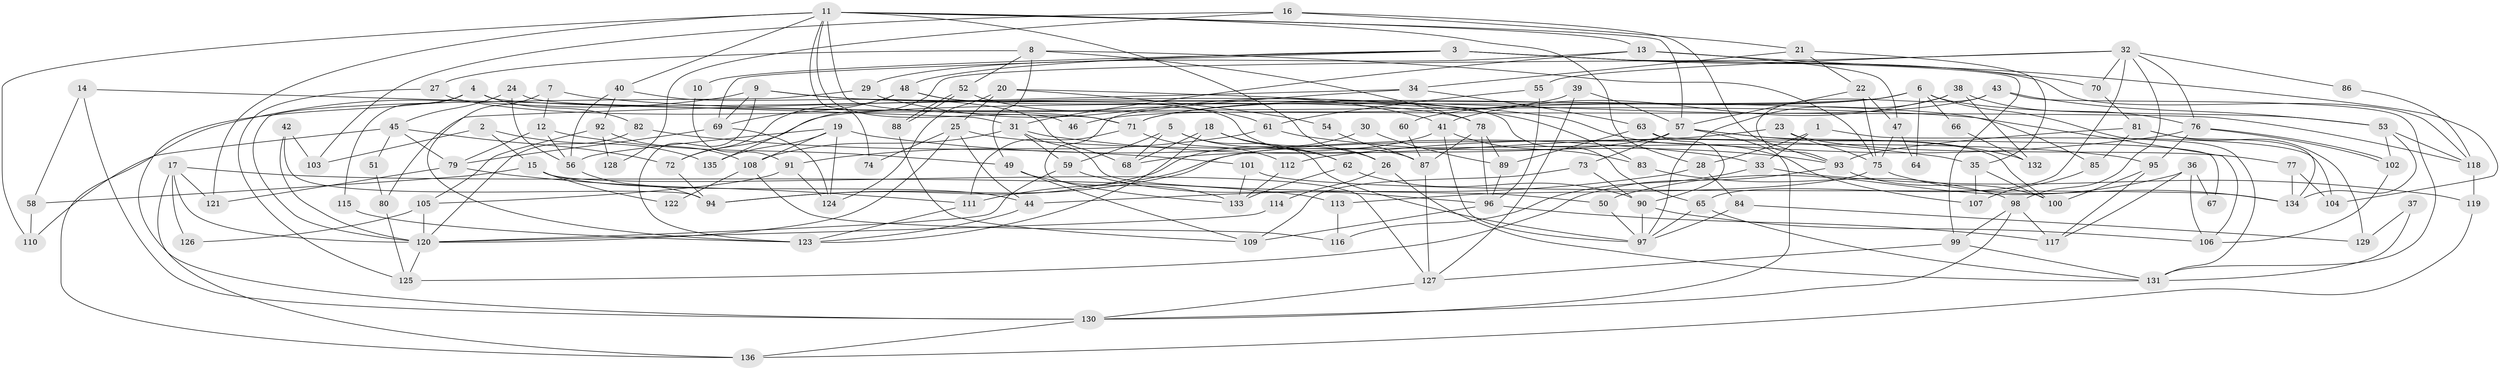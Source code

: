 // coarse degree distribution, {15: 0.010309278350515464, 8: 0.041237113402061855, 10: 0.020618556701030927, 11: 0.010309278350515464, 3: 0.25773195876288657, 18: 0.010309278350515464, 4: 0.25773195876288657, 7: 0.020618556701030927, 5: 0.16494845360824742, 6: 0.05154639175257732, 2: 0.13402061855670103, 12: 0.010309278350515464, 9: 0.010309278350515464}
// Generated by graph-tools (version 1.1) at 2025/51/03/04/25 22:51:03]
// undirected, 136 vertices, 272 edges
graph export_dot {
  node [color=gray90,style=filled];
  1;
  2;
  3;
  4;
  5;
  6;
  7;
  8;
  9;
  10;
  11;
  12;
  13;
  14;
  15;
  16;
  17;
  18;
  19;
  20;
  21;
  22;
  23;
  24;
  25;
  26;
  27;
  28;
  29;
  30;
  31;
  32;
  33;
  34;
  35;
  36;
  37;
  38;
  39;
  40;
  41;
  42;
  43;
  44;
  45;
  46;
  47;
  48;
  49;
  50;
  51;
  52;
  53;
  54;
  55;
  56;
  57;
  58;
  59;
  60;
  61;
  62;
  63;
  64;
  65;
  66;
  67;
  68;
  69;
  70;
  71;
  72;
  73;
  74;
  75;
  76;
  77;
  78;
  79;
  80;
  81;
  82;
  83;
  84;
  85;
  86;
  87;
  88;
  89;
  90;
  91;
  92;
  93;
  94;
  95;
  96;
  97;
  98;
  99;
  100;
  101;
  102;
  103;
  104;
  105;
  106;
  107;
  108;
  109;
  110;
  111;
  112;
  113;
  114;
  115;
  116;
  117;
  118;
  119;
  120;
  121;
  122;
  123;
  124;
  125;
  126;
  127;
  128;
  129;
  130;
  131;
  132;
  133;
  134;
  135;
  136;
  1 -- 104;
  1 -- 33;
  1 -- 28;
  2 -- 135;
  2 -- 103;
  2 -- 15;
  3 -- 99;
  3 -- 69;
  3 -- 10;
  3 -- 48;
  3 -- 70;
  3 -- 118;
  4 -- 118;
  4 -- 82;
  4 -- 115;
  4 -- 130;
  5 -- 97;
  5 -- 59;
  5 -- 62;
  5 -- 68;
  6 -- 131;
  6 -- 71;
  6 -- 53;
  6 -- 60;
  6 -- 64;
  6 -- 66;
  6 -- 72;
  7 -- 106;
  7 -- 12;
  7 -- 123;
  8 -- 49;
  8 -- 52;
  8 -- 27;
  8 -- 75;
  8 -- 78;
  9 -- 123;
  9 -- 83;
  9 -- 69;
  9 -- 85;
  9 -- 136;
  10 -- 91;
  11 -- 57;
  11 -- 71;
  11 -- 13;
  11 -- 26;
  11 -- 28;
  11 -- 40;
  11 -- 46;
  11 -- 74;
  11 -- 110;
  11 -- 121;
  12 -- 56;
  12 -- 79;
  12 -- 49;
  13 -- 31;
  13 -- 29;
  13 -- 47;
  13 -- 104;
  14 -- 58;
  14 -- 31;
  14 -- 130;
  15 -- 44;
  15 -- 58;
  15 -- 122;
  15 -- 127;
  16 -- 21;
  16 -- 93;
  16 -- 103;
  16 -- 128;
  17 -- 121;
  17 -- 136;
  17 -- 113;
  17 -- 120;
  17 -- 126;
  18 -- 68;
  18 -- 62;
  18 -- 26;
  18 -- 123;
  19 -- 33;
  19 -- 124;
  19 -- 56;
  19 -- 108;
  19 -- 135;
  20 -- 107;
  20 -- 25;
  20 -- 54;
  20 -- 124;
  21 -- 22;
  21 -- 35;
  21 -- 34;
  22 -- 57;
  22 -- 47;
  22 -- 75;
  23 -- 94;
  23 -- 75;
  23 -- 77;
  24 -- 45;
  24 -- 65;
  24 -- 56;
  25 -- 44;
  25 -- 120;
  25 -- 74;
  25 -- 95;
  26 -- 114;
  26 -- 131;
  27 -- 71;
  27 -- 125;
  28 -- 44;
  28 -- 84;
  29 -- 120;
  29 -- 41;
  30 -- 94;
  30 -- 89;
  31 -- 59;
  31 -- 108;
  31 -- 35;
  31 -- 50;
  32 -- 98;
  32 -- 76;
  32 -- 55;
  32 -- 65;
  32 -- 70;
  32 -- 86;
  32 -- 135;
  33 -- 116;
  33 -- 119;
  34 -- 133;
  34 -- 63;
  34 -- 80;
  35 -- 100;
  35 -- 107;
  36 -- 106;
  36 -- 117;
  36 -- 50;
  36 -- 67;
  37 -- 131;
  37 -- 129;
  38 -- 76;
  38 -- 97;
  38 -- 41;
  38 -- 132;
  39 -- 127;
  39 -- 57;
  39 -- 46;
  40 -- 56;
  40 -- 68;
  40 -- 92;
  41 -- 83;
  41 -- 97;
  41 -- 111;
  42 -- 120;
  42 -- 94;
  42 -- 103;
  43 -- 93;
  43 -- 131;
  43 -- 53;
  43 -- 71;
  44 -- 123;
  45 -- 79;
  45 -- 72;
  45 -- 51;
  45 -- 110;
  47 -- 75;
  47 -- 64;
  48 -- 78;
  48 -- 69;
  48 -- 72;
  48 -- 87;
  49 -- 109;
  49 -- 133;
  50 -- 97;
  51 -- 80;
  52 -- 88;
  52 -- 88;
  52 -- 61;
  53 -- 102;
  53 -- 118;
  53 -- 134;
  54 -- 87;
  55 -- 96;
  55 -- 61;
  56 -- 94;
  57 -- 130;
  57 -- 68;
  57 -- 73;
  57 -- 100;
  57 -- 132;
  58 -- 110;
  59 -- 96;
  59 -- 120;
  60 -- 87;
  61 -- 93;
  61 -- 91;
  62 -- 133;
  62 -- 90;
  63 -- 90;
  63 -- 67;
  63 -- 89;
  65 -- 97;
  65 -- 131;
  66 -- 132;
  69 -- 79;
  69 -- 124;
  70 -- 81;
  71 -- 111;
  71 -- 112;
  72 -- 94;
  73 -- 90;
  73 -- 109;
  75 -- 113;
  75 -- 134;
  76 -- 102;
  76 -- 102;
  76 -- 95;
  76 -- 112;
  77 -- 134;
  77 -- 104;
  78 -- 87;
  78 -- 89;
  78 -- 96;
  79 -- 111;
  79 -- 121;
  80 -- 125;
  81 -- 134;
  81 -- 85;
  81 -- 93;
  81 -- 129;
  82 -- 101;
  82 -- 120;
  83 -- 98;
  84 -- 97;
  84 -- 129;
  85 -- 107;
  86 -- 118;
  87 -- 127;
  88 -- 109;
  89 -- 96;
  90 -- 97;
  90 -- 106;
  91 -- 124;
  91 -- 105;
  92 -- 105;
  92 -- 108;
  92 -- 128;
  93 -- 100;
  93 -- 125;
  95 -- 117;
  95 -- 100;
  96 -- 109;
  96 -- 117;
  98 -- 130;
  98 -- 99;
  98 -- 117;
  99 -- 127;
  99 -- 131;
  101 -- 134;
  101 -- 133;
  102 -- 106;
  105 -- 120;
  105 -- 126;
  108 -- 116;
  108 -- 122;
  111 -- 123;
  112 -- 133;
  113 -- 116;
  114 -- 120;
  115 -- 123;
  118 -- 119;
  119 -- 136;
  120 -- 125;
  127 -- 130;
  130 -- 136;
}
